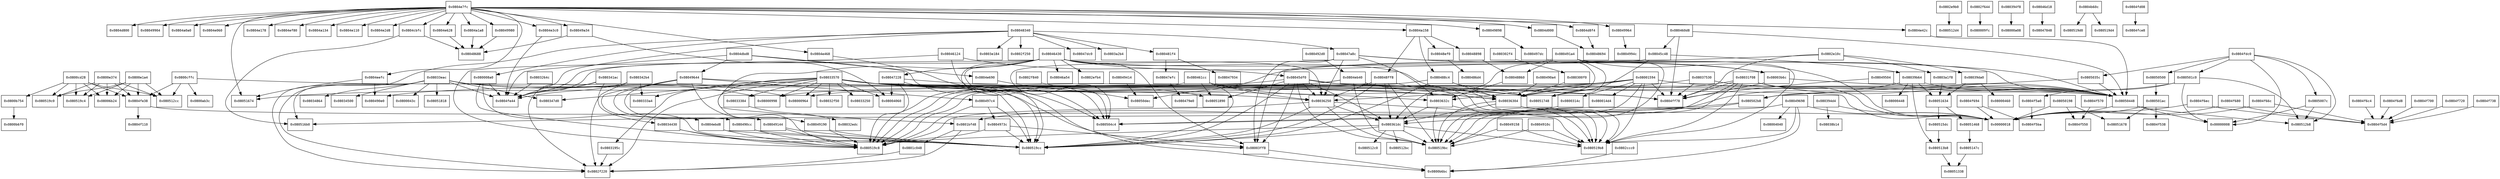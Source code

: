 digraph G {
node[shape=box, fontsize=10, fontname=monospace];
"0x080008a0" -> "0x080519c8"
"0x080008a0" -> "0x080519cc"
"0x080008a0" -> "0x0804fe44"
"0x08001594" -> "0x08050448"
"0x08001594" -> "0x0804ff78"
"0x08001594" -> "0x08036304"
"0x08001594" -> "0x080519b8"
"0x08001594" -> "0x080519bc"
"0x08001594" -> "0x0803632c"
"0x08001594" -> "0x080014d4"
"0x08001594" -> "0x08036250"
"0x08001594" -> "0x0800314c"
"0x08001594" -> "0x08000998"
"0x08001594" -> "0x08000964"
"0x0800314c" -> "0x0801bf48"
"0x08003b6c" -> "0x08050448"
"0x08003b6c" -> "0x0804ff78"
"0x08003ff8" -> "0x0800b6bc"
"0x0800b754" -> "0x0800b6f0"
"0x0800cd28" -> "0x0800b754"
"0x0800cd28" -> "0x08006b24"
"0x0800cd28" -> "0x080512cc"
"0x0800cd28" -> "0x080519c0"
"0x0800cd28" -> "0x080519c4"
"0x0800cd28" -> "0x0804fe38"
"0x0800cffc" -> "0x0800ab3c"
"0x0800cffc" -> "0x00000018"
"0x0800cffc" -> "0x080512cc"
"0x0800cffc" -> "0x0804fe38"
"0x0800e1a4" -> "0x08006b24"
"0x0800e1a4" -> "0x080512cc"
"0x0800e1a4" -> "0x080519c0"
"0x0800e1a4" -> "0x080519c4"
"0x0800e1a4" -> "0x0804fe38"
"0x0800e374" -> "0x08006b24"
"0x0800e374" -> "0x080512cc"
"0x0800e374" -> "0x080519c0"
"0x0800e374" -> "0x080519c4"
"0x0800e374" -> "0x0804fe38"
"0x0801bf48" -> "0x0801c048"
"0x0801bf48" -> "0x0802f220"
"0x0801c048" -> "0x0802f220"
"0x0802ccc0" -> "0x0800b6bc"
"0x0802e10c" -> "0x08050dec"
"0x0802e10c" -> "0x0804ff78"
"0x0802e10c" -> "0x0803a1f8"
"0x0802e10c" -> "0x08039da0"
"0x0802e9b0" -> "0x080512d4"
"0x0802f644" -> "0x080009fc"
"0x0802f840" -> "0x08051890"
"0x080300f0" -> "0x08036304"
"0x080302f4" -> "0x080300f0"
"0x0803195c" -> "0x0802f220"
"0x08031f08" -> "0x08050448"
"0x08031f08" -> "0x0804ff78"
"0x08031f08" -> "0x080519b8"
"0x08031f08" -> "0x080519bc"
"0x08031f08" -> "0x080361dc"
"0x08031f08" -> "0x08051748"
"0x08031f08" -> "0x00000018"
"0x0803264c" -> "0x0804fe44"
"0x08033384" -> "0x08032edc"
"0x08033570" -> "0x08003ff8"
"0x08033570" -> "0x08004060"
"0x08033570" -> "0x0803195c"
"0x08033570" -> "0x08050448"
"0x08033570" -> "0x0804ff78"
"0x08033570" -> "0x08036304"
"0x08033570" -> "0x08036250"
"0x08033570" -> "0x0803632c"
"0x08033570" -> "0x08051748"
"0x08033570" -> "0x080519c8"
"0x08033570" -> "0x080519cc"
"0x08033570" -> "0x0802f220"
"0x08033570" -> "0x08000998"
"0x08033570" -> "0x08000964"
"0x08033570" -> "0x08033384"
"0x08033570" -> "0x080347d0"
"0x08033570" -> "0x080333a4"
"0x08033570" -> "0x08032f50"
"0x08033570" -> "0x08033250"
"0x08033570" -> "0x080504c4"
"0x08033eac" -> "0x0804fe44"
"0x08033eac" -> "0x08034500"
"0x08033eac" -> "0x080516b0"
"0x08033eac" -> "0x0800043c"
"0x08033eac" -> "0x08051748"
"0x08033eac" -> "0x08051818"
"0x08033eac" -> "0x08034864"
"0x08033eac" -> "0x080347d0"
"0x08033eac" -> "0x0802f220"
"0x08033eac" -> "0x08000998"
"0x08033eac" -> "0x08000964"
"0x080341ac" -> "0x0804fe44"
"0x080341ac" -> "0x0802f220"
"0x080341ac" -> "0x08034430"
"0x080342b4" -> "0x0804fe44"
"0x080342b4" -> "0x0802f220"
"0x080342b4" -> "0x080333a4"
"0x08034430" -> "0x080519c8"
"0x08034430" -> "0x080519cc"
"0x080361dc" -> "0x080519b8"
"0x080361dc" -> "0x080519bc"
"0x080361dc" -> "0x080512bc"
"0x080361dc" -> "0x080512c0"
"0x080361dc" -> "0x080519c8"
"0x080361dc" -> "0x080519cc"
"0x08036250" -> "0x080519b8"
"0x08036250" -> "0x080519bc"
"0x08036250" -> "0x080361dc"
"0x08036250" -> "0x080519c8"
"0x08036250" -> "0x080519cc"
"0x08036304" -> "0x080519b8"
"0x08036304" -> "0x080519bc"
"0x08036304" -> "0x080361dc"
"0x0803632c" -> "0x080519b8"
"0x0803632c" -> "0x080519bc"
"0x0803632c" -> "0x080361dc"
"0x08037530" -> "0x08050448"
"0x08037530" -> "0x0804ff78"
"0x08037530" -> "0x08036304"
"0x080394d4" -> "0x08038b14"
"0x080394d4" -> "0x00000018"
"0x080394f8" -> "0x08000a08"
"0x08039b64" -> "0x08050448"
"0x08039b64" -> "0x080513b8"
"0x08039b64" -> "0x08000448"
"0x08039b64" -> "0x08051634"
"0x08039b64" -> "0x080504c4"
"0x08039da0" -> "0x08051634"
"0x08039da0" -> "0x08000460"
"0x0803a1f8" -> "0x08051634"
"0x08045c48" -> "0x08003ff8"
"0x08045c48" -> "0x08051748"
"0x08045c48" -> "0x08039b64"
"0x08045df0" -> "0x08050448"
"0x08045df0" -> "0x08003ff8"
"0x08045df0" -> "0x080519b8"
"0x08045df0" -> "0x080519bc"
"0x08045df0" -> "0x080361dc"
"0x08045df0" -> "0x08036250"
"0x08045df0" -> "0x08051890"
"0x08045df0" -> "0x080519c8"
"0x08045df0" -> "0x080519cc"
"0x080460d8" -> "0x08045c48"
"0x080460d8" -> "0x08050448"
"0x080460d8" -> "0x0804ff78"
"0x08046124" -> "0x08045df0"
"0x08046124" -> "0x080504c4"
"0x08046124" -> "0x0804fe44"
"0x080461cc" -> "0x08050448"
"0x080461cc" -> "0x08036304"
"0x080461cc" -> "0x08036250"
"0x080461cc" -> "0x08051890"
"0x080461cc" -> "0x080519c8"
"0x080461cc" -> "0x080519cc"
"0x08046430" -> "0x08003ff8"
"0x08046430" -> "0x08003b6c"
"0x08046430" -> "0x08050448"
"0x08046430" -> "0x08047228"
"0x08046430" -> "0x08036250"
"0x08046430" -> "0x08036304"
"0x08046430" -> "0x080519c8"
"0x08046430" -> "0x080519cc"
"0x08046430" -> "0x080504c4"
"0x08046430" -> "0x0801bf48"
"0x08046430" -> "0x08046a54"
"0x08046430" -> "0x0802efb4"
"0x08046430" -> "0x0804fe44"
"0x08046d18" -> "0x08047848"
"0x08047228" -> "0x08036304"
"0x08047228" -> "0x080519c8"
"0x08047228" -> "0x080519cc"
"0x08047228" -> "0x08004060"
"0x08047a8c" -> "0x08003ff8"
"0x08047a8c" -> "0x08003b6c"
"0x08047a8c" -> "0x08050448"
"0x08047a8c" -> "0x0803632c"
"0x08047a8c" -> "0x08036250"
"0x08047a8c" -> "0x080504c4"
"0x08047efc" -> "0x080479e0"
"0x080481f4" -> "0x08047934"
"0x080481f4" -> "0x08047efc"
"0x08048340" -> "0x08047a8c"
"0x08048340" -> "0x080481f4"
"0x08048340" -> "0x0802f220"
"0x08048340" -> "0x0804fe44"
"0x08048340" -> "0x0803e184"
"0x08048340" -> "0x0802f250"
"0x08048340" -> "0x08047dc0"
"0x08048340" -> "0x080008a0"
"0x08048340" -> "0x0803a2b4"
"0x08048860" -> "0x0803632c"
"0x08048898" -> "0x08048860"
"0x080488c4" -> "0x08036304"
"0x080488c4" -> "0x08051748"
"0x080488c4" -> "0x080519c8"
"0x080488c4" -> "0x080519cc"
"0x08048ef0" -> "0x080486d4"
"0x08048ff8" -> "0x08036250"
"0x08048ff8" -> "0x080519b8"
"0x08048ff8" -> "0x080519bc"
"0x08048ff8" -> "0x080361dc"
"0x08048ff8" -> "0x080519c8"
"0x08048ff8" -> "0x080519cc"
"0x080490a4" -> "0x08036304"
"0x080490cc" -> "0x080519c8"
"0x080490cc" -> "0x080519cc"
"0x0804910c" -> "0x080519b8"
"0x0804910c" -> "0x080519bc"
"0x08049144" -> "0x080519c8"
"0x08049144" -> "0x080519cc"
"0x08049158" -> "0x080519b8"
"0x08049158" -> "0x080519bc"
"0x08049190" -> "0x080519c8"
"0x08049190" -> "0x080519cc"
"0x080491a4" -> "0x08048860"
"0x080491a4" -> "0x080519b8"
"0x080491a4" -> "0x080519bc"
"0x080491a4" -> "0x080361dc"
"0x080491a4" -> "0x08051748"
"0x080491a4" -> "0x00000018"
"0x080492d0" -> "0x0804eb40"
"0x08049414" -> "0x08050dec"
"0x08049504" -> "0x08050448"
"0x08049504" -> "0x0804ff78"
"0x08049644" -> "0x080497c4"
"0x08049644" -> "0x0804ebd8"
"0x08049644" -> "0x08049190"
"0x08049644" -> "0x08049144"
"0x08049644" -> "0x080490cc"
"0x08049644" -> "0x0804ff78"
"0x08049698" -> "0x080519b8"
"0x08049698" -> "0x080519bc"
"0x08049698" -> "0x08004040"
"0x08049698" -> "0x00000018"
"0x08049698" -> "0x0800b6bc"
"0x0804973c" -> "0x080519c8"
"0x0804973c" -> "0x080519cc"
"0x0804973c" -> "0x08003ff8"
"0x080497c4" -> "0x0804973c"
"0x080497c4" -> "0x080519c8"
"0x080497c4" -> "0x080519cc"
"0x080497dc" -> "0x08036304"
"0x08049898" -> "0x080497dc"
"0x08049964" -> "0x0804994c"
"0x08049980" -> "0x08048688"
"0x08049a34" -> "0x08048688"
"0x08049a34" -> "0x08004060"
"0x0804a158" -> "0x08048ff8"
"0x0804a158" -> "0x08048ef0"
"0x0804a158" -> "0x08048898"
"0x0804a158" -> "0x080488c4"
"0x0804a1a8" -> "0x08048688"
"0x0804b60c" -> "0x080519d0"
"0x0804b60c" -> "0x080519d4"
"0x0804cbfc" -> "0x08048688"
"0x0804cbfc" -> "0x080516b0"
"0x0804d000" -> "0x08048694"
"0x0804d8f4" -> "0x08048694"
"0x0804dbd8" -> "0x0804e690"
"0x0804dbd8" -> "0x0804fe44"
"0x0804dbd8" -> "0x08049644"
"0x0804dbd8" -> "0x0800b6bc"
"0x0804e3c0" -> "0x0804fe44"
"0x0804e42c" -> "0x08050448"
"0x0804e468" -> "0x080504c4"
"0x0804e628" -> "0x08048688"
"0x0804e690" -> "0x08050dec"
"0x0804e7fc" -> "0x08051674"
"0x0804e7fc" -> "0x0804e42c"
"0x0804e7fc" -> "0x0804d800"
"0x0804e7fc" -> "0x0804a158"
"0x0804e7fc" -> "0x08049898"
"0x0804e7fc" -> "0x08049904"
"0x0804e7fc" -> "0x08049964"
"0x0804e7fc" -> "0x08049a34"
"0x0804e7fc" -> "0x0804a0a0"
"0x0804e7fc" -> "0x08049980"
"0x0804e7fc" -> "0x0804e060"
"0x0804e7fc" -> "0x0804eefc"
"0x0804e7fc" -> "0x0804e468"
"0x0804e7fc" -> "0x0804e178"
"0x0804e7fc" -> "0x0804ef80"
"0x0804e7fc" -> "0x0804a134"
"0x0804e7fc" -> "0x0804a1a8"
"0x0804e7fc" -> "0x0804cbfc"
"0x0804e7fc" -> "0x0804d8f4"
"0x0804e7fc" -> "0x0804e3c0"
"0x0804e7fc" -> "0x0804e628"
"0x0804e7fc" -> "0x0804e110"
"0x0804e7fc" -> "0x0804d000"
"0x0804e7fc" -> "0x0804e2d8"
"0x0804eb40" -> "0x080519b8"
"0x0804eb40" -> "0x080519bc"
"0x0804eb40" -> "0x08036304"
"0x0804eb40" -> "0x08051674"
"0x0804eb40" -> "0x080490e0"
"0x0804ebd8" -> "0x080519c8"
"0x0804ebd8" -> "0x080519cc"
"0x0804eefc" -> "0x08051674"
"0x0804eefc" -> "0x080490e0"
"0x0804f570" -> "0x0804f550"
"0x0804f5a0" -> "0x0804f5ba"
"0x0804f66c" -> "0x0804f5d4"
"0x0804f66c" -> "0x00000018"
"0x0804f680" -> "0x0804f5d4"
"0x0804f680" -> "0x00000018"
"0x0804f694" -> "0x0804f5ba"
"0x0804f694" -> "0x00000018"
"0x0804f6c4" -> "0x0804f5d4"
"0x0804f6d8" -> "0x0804f5d4"
"0x0804f6ec" -> "0x0804f5d4"
"0x0804f6ec" -> "0x00000018"
"0x0804f700" -> "0x0804f5d4"
"0x0804f720" -> "0x0804f5d4"
"0x0804f738" -> "0x0804f5d4"
"0x0804fd08" -> "0x0804fce8"
"0x0804fdc0" -> "0x080512b8"
"0x0804fdc0" -> "0x00000008"
"0x0804fdc0" -> "0x080501c0"
"0x0804fdc0" -> "0x0805007c"
"0x0804fdc0" -> "0x0805035c"
"0x0804fdc0" -> "0x08050500"
"0x0804fe38" -> "0x0804f110"
"0x0804fe38" -> "0x00000018"
"0x0805007c" -> "0x080512b8"
"0x0805007c" -> "0x00000008"
"0x08050198" -> "0x08051678"
"0x08050198" -> "0x0804f550"
"0x08050198" -> "0x00000018"
"0x080501ac" -> "0x08051678"
"0x080501ac" -> "0x0804f538"
"0x080501ac" -> "0x00000018"
"0x080501c0" -> "0x080512b8"
"0x080501c0" -> "0x00000008"
"0x080501c0" -> "0x0804f5a0"
"0x080501c0" -> "0x080502b8"
"0x080502b8" -> "0x080516b0"
"0x080502b8" -> "0x080504c4"
"0x0805035c" -> "0x08050448"
"0x0805035c" -> "0x080502b8"
"0x08050448" -> "0x080512b8"
"0x08050448" -> "0x00000008"
"0x08050448" -> "0x00000018"
"0x08050500" -> "0x080501ac"
"0x080513b8" -> "0x08051338"
"0x08051468" -> "0x0805147c"
"0x0805147c" -> "0x08051338"
"0x080515dc" -> "0x080513b8"
"0x08051634" -> "0x08051468"
"0x08051634" -> "0x080515dc"
}

